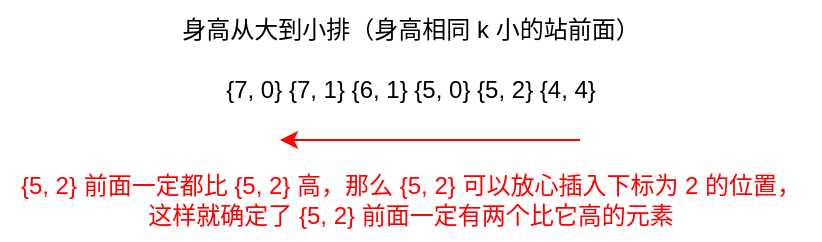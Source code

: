 <mxfile version="24.7.17">
  <diagram name="第 1 页" id="90EkJR3q6vD6_3AhI213">
    <mxGraphModel dx="954" dy="727" grid="1" gridSize="10" guides="1" tooltips="1" connect="1" arrows="1" fold="1" page="1" pageScale="1" pageWidth="827" pageHeight="1169" math="0" shadow="0">
      <root>
        <mxCell id="0" />
        <mxCell id="1" parent="0" />
        <mxCell id="8uSOL4PKEkUGofZiI4JH-1" value="{7, 0} {7, 1} {6, 1} {5, 0} {5, 2} {4, 4}" style="text;html=1;align=center;verticalAlign=middle;resizable=0;points=[];autosize=1;strokeColor=none;fillColor=none;" vertex="1" parent="1">
          <mxGeometry x="280" y="160" width="210" height="30" as="geometry" />
        </mxCell>
        <mxCell id="8uSOL4PKEkUGofZiI4JH-2" value="身高从大到小排（身高相同 k 小的站前面）" style="text;html=1;align=center;verticalAlign=middle;resizable=0;points=[];autosize=1;strokeColor=none;fillColor=none;" vertex="1" parent="1">
          <mxGeometry x="260" y="130" width="250" height="30" as="geometry" />
        </mxCell>
        <mxCell id="8uSOL4PKEkUGofZiI4JH-3" value="" style="endArrow=classic;html=1;rounded=0;strokeColor=#FF0000;" edge="1" parent="1">
          <mxGeometry width="50" height="50" relative="1" as="geometry">
            <mxPoint x="470" y="200" as="sourcePoint" />
            <mxPoint x="320" y="200" as="targetPoint" />
          </mxGeometry>
        </mxCell>
        <mxCell id="8uSOL4PKEkUGofZiI4JH-4" value="{5, 2} 前面一定都比 {5, 2} 高，那么 {5, 2} 可以放心插入下标为 2 的位置，&lt;div&gt;这样就确定了 {5, 2} 前面一定有两个比它高的元素&lt;/div&gt;" style="text;html=1;align=center;verticalAlign=middle;resizable=0;points=[];autosize=1;strokeColor=none;fillColor=none;fontColor=#FF0000;" vertex="1" parent="1">
          <mxGeometry x="180" y="210" width="410" height="40" as="geometry" />
        </mxCell>
      </root>
    </mxGraphModel>
  </diagram>
</mxfile>
